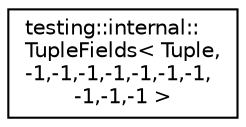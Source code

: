 digraph "Graphical Class Hierarchy"
{
  edge [fontname="Helvetica",fontsize="10",labelfontname="Helvetica",labelfontsize="10"];
  node [fontname="Helvetica",fontsize="10",shape=record];
  rankdir="LR";
  Node1 [label="testing::internal::\lTupleFields\< Tuple,\l-1,-1,-1,-1,-1,-1,-1,\l-1,-1,-1 \>",height=0.2,width=0.4,color="black", fillcolor="white", style="filled",URL="$classtesting_1_1internal_1_1_tuple_fields_3_01_tuple_00-1_00-1_00-1_00-1_00-1_00-1_00-1_00-1_00-1_00-1_01_4.html"];
}
